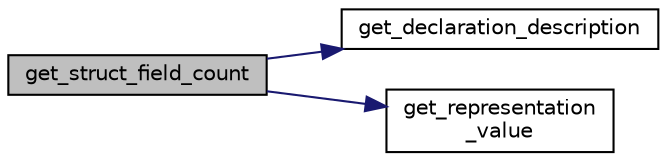 digraph "get_struct_field_count"
{
 // LATEX_PDF_SIZE
  edge [fontname="Helvetica",fontsize="10",labelfontname="Helvetica",labelfontsize="10"];
  node [fontname="Helvetica",fontsize="10",shape=record];
  rankdir="LR";
  Node1 [label="get_struct_field_count",height=0.2,width=0.4,color="black", fillcolor="grey75", style="filled", fontcolor="black",tooltip=" "];
  Node1 -> Node2 [color="midnightblue",fontsize="10",style="solid",fontname="Helvetica"];
  Node2 [label="get_declaration_description",height=0.2,width=0.4,color="black", fillcolor="white", style="filled",URL="$dd/d3e/declaration__table_8c.html#a6d7cfaa61de7241348ef4a08f55bd9a0",tooltip="Gets the description of a declaration."];
  Node1 -> Node3 [color="midnightblue",fontsize="10",style="solid",fontname="Helvetica"];
  Node3 [label="get_representation\l_value",height=0.2,width=0.4,color="black", fillcolor="white", style="filled",URL="$dd/dfd/representation__table_8c.html#a64bb130b5e07aeebfd4333567ecc9a0e",tooltip="Retrieves the value of a representation from the table."];
}
